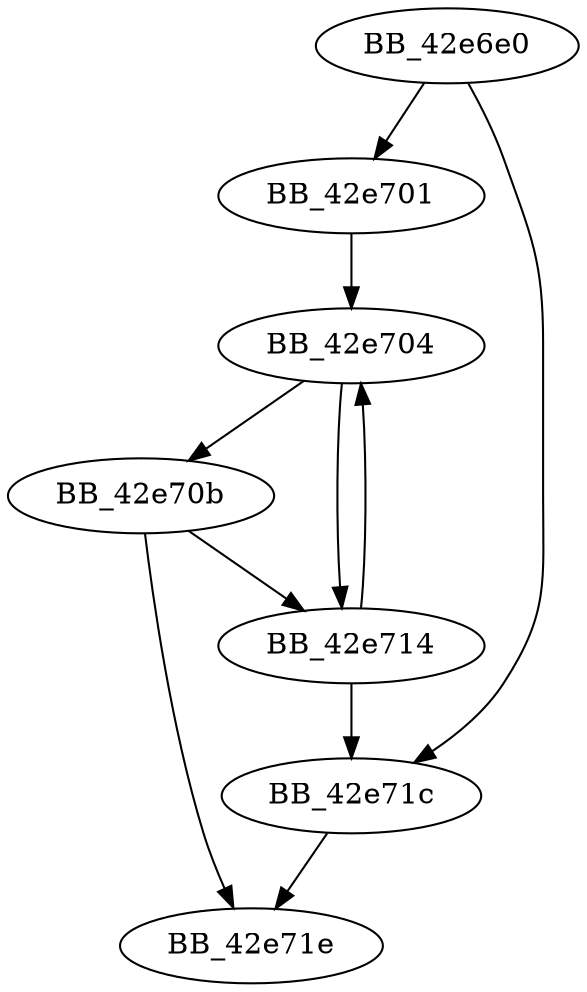 DiGraph __FindPESection{
BB_42e6e0->BB_42e701
BB_42e6e0->BB_42e71c
BB_42e701->BB_42e704
BB_42e704->BB_42e70b
BB_42e704->BB_42e714
BB_42e70b->BB_42e714
BB_42e70b->BB_42e71e
BB_42e714->BB_42e704
BB_42e714->BB_42e71c
BB_42e71c->BB_42e71e
}
